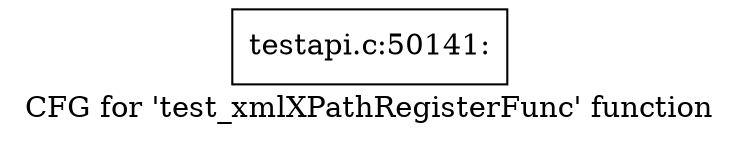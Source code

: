 digraph "CFG for 'test_xmlXPathRegisterFunc' function" {
	label="CFG for 'test_xmlXPathRegisterFunc' function";

	Node0x5b5f5e0 [shape=record,label="{testapi.c:50141:}"];
}
